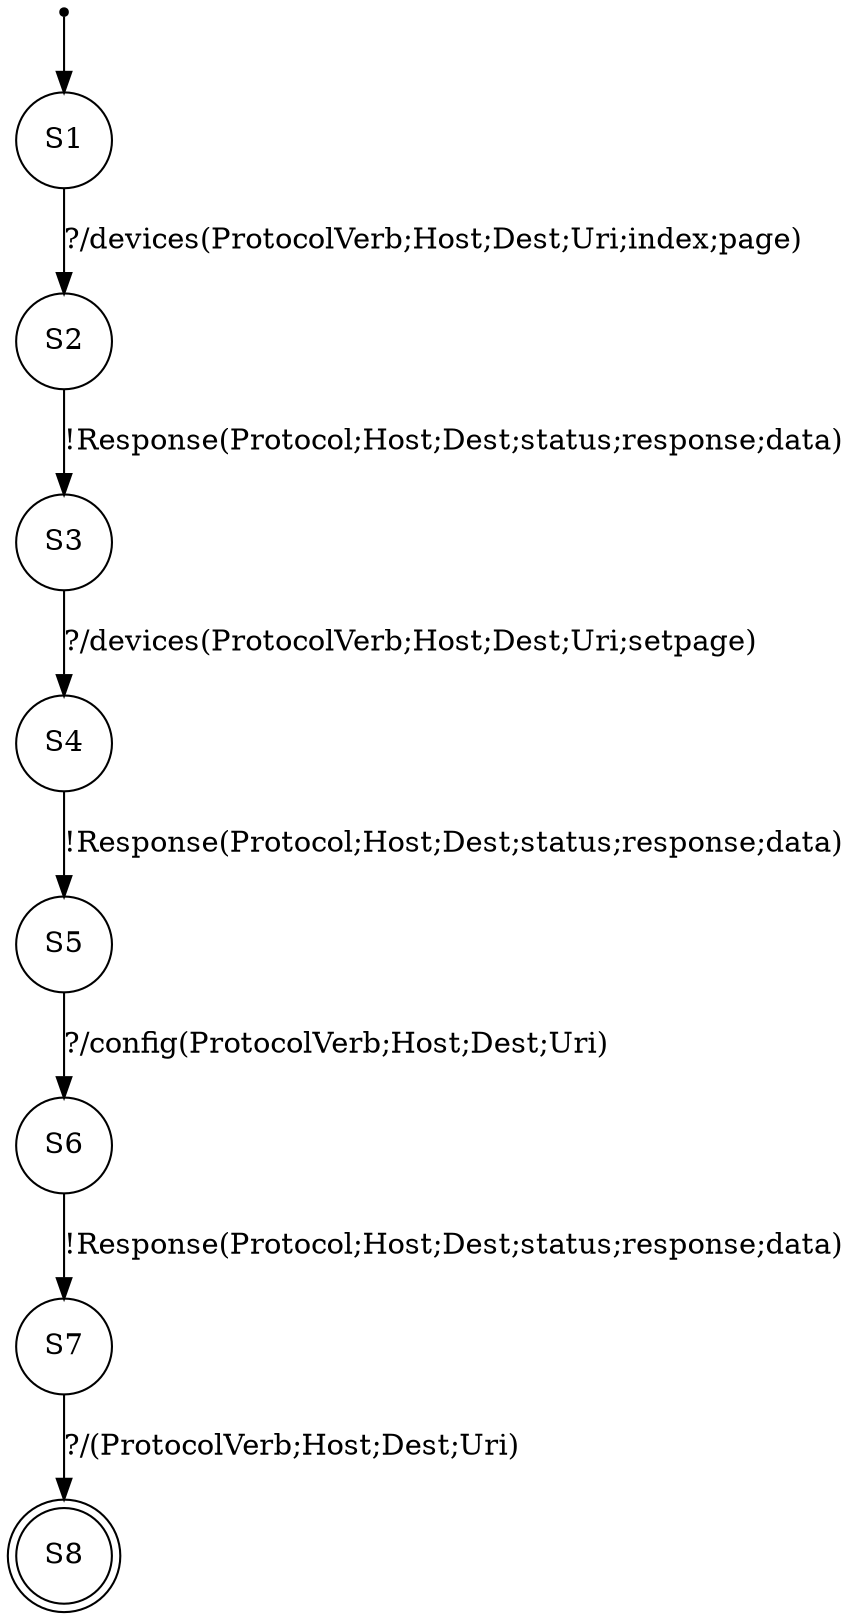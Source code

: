 digraph LTS {
S00[shape=point]
S1[label=S1,shape=circle];
S2[label=S2,shape=circle];
S3[label=S3,shape=circle];
S4[label=S4,shape=circle];
S5[label=S5,shape=circle];
S6[label=S6,shape=circle];
S7[label=S7,shape=circle];
S8[label=S8,shape=doublecircle];
S00 -> S1
S1 -> S2[label ="?/devices(ProtocolVerb;Host;Dest;Uri;index;page)"];
S2 -> S3[label ="!Response(Protocol;Host;Dest;status;response;data)"];
S3 -> S4[label ="?/devices(ProtocolVerb;Host;Dest;Uri;setpage)"];
S4 -> S5[label ="!Response(Protocol;Host;Dest;status;response;data)"];
S5 -> S6[label ="?/config(ProtocolVerb;Host;Dest;Uri)"];
S6 -> S7[label ="!Response(Protocol;Host;Dest;status;response;data)"];
S7 -> S8[label ="?/(ProtocolVerb;Host;Dest;Uri)"];
}
